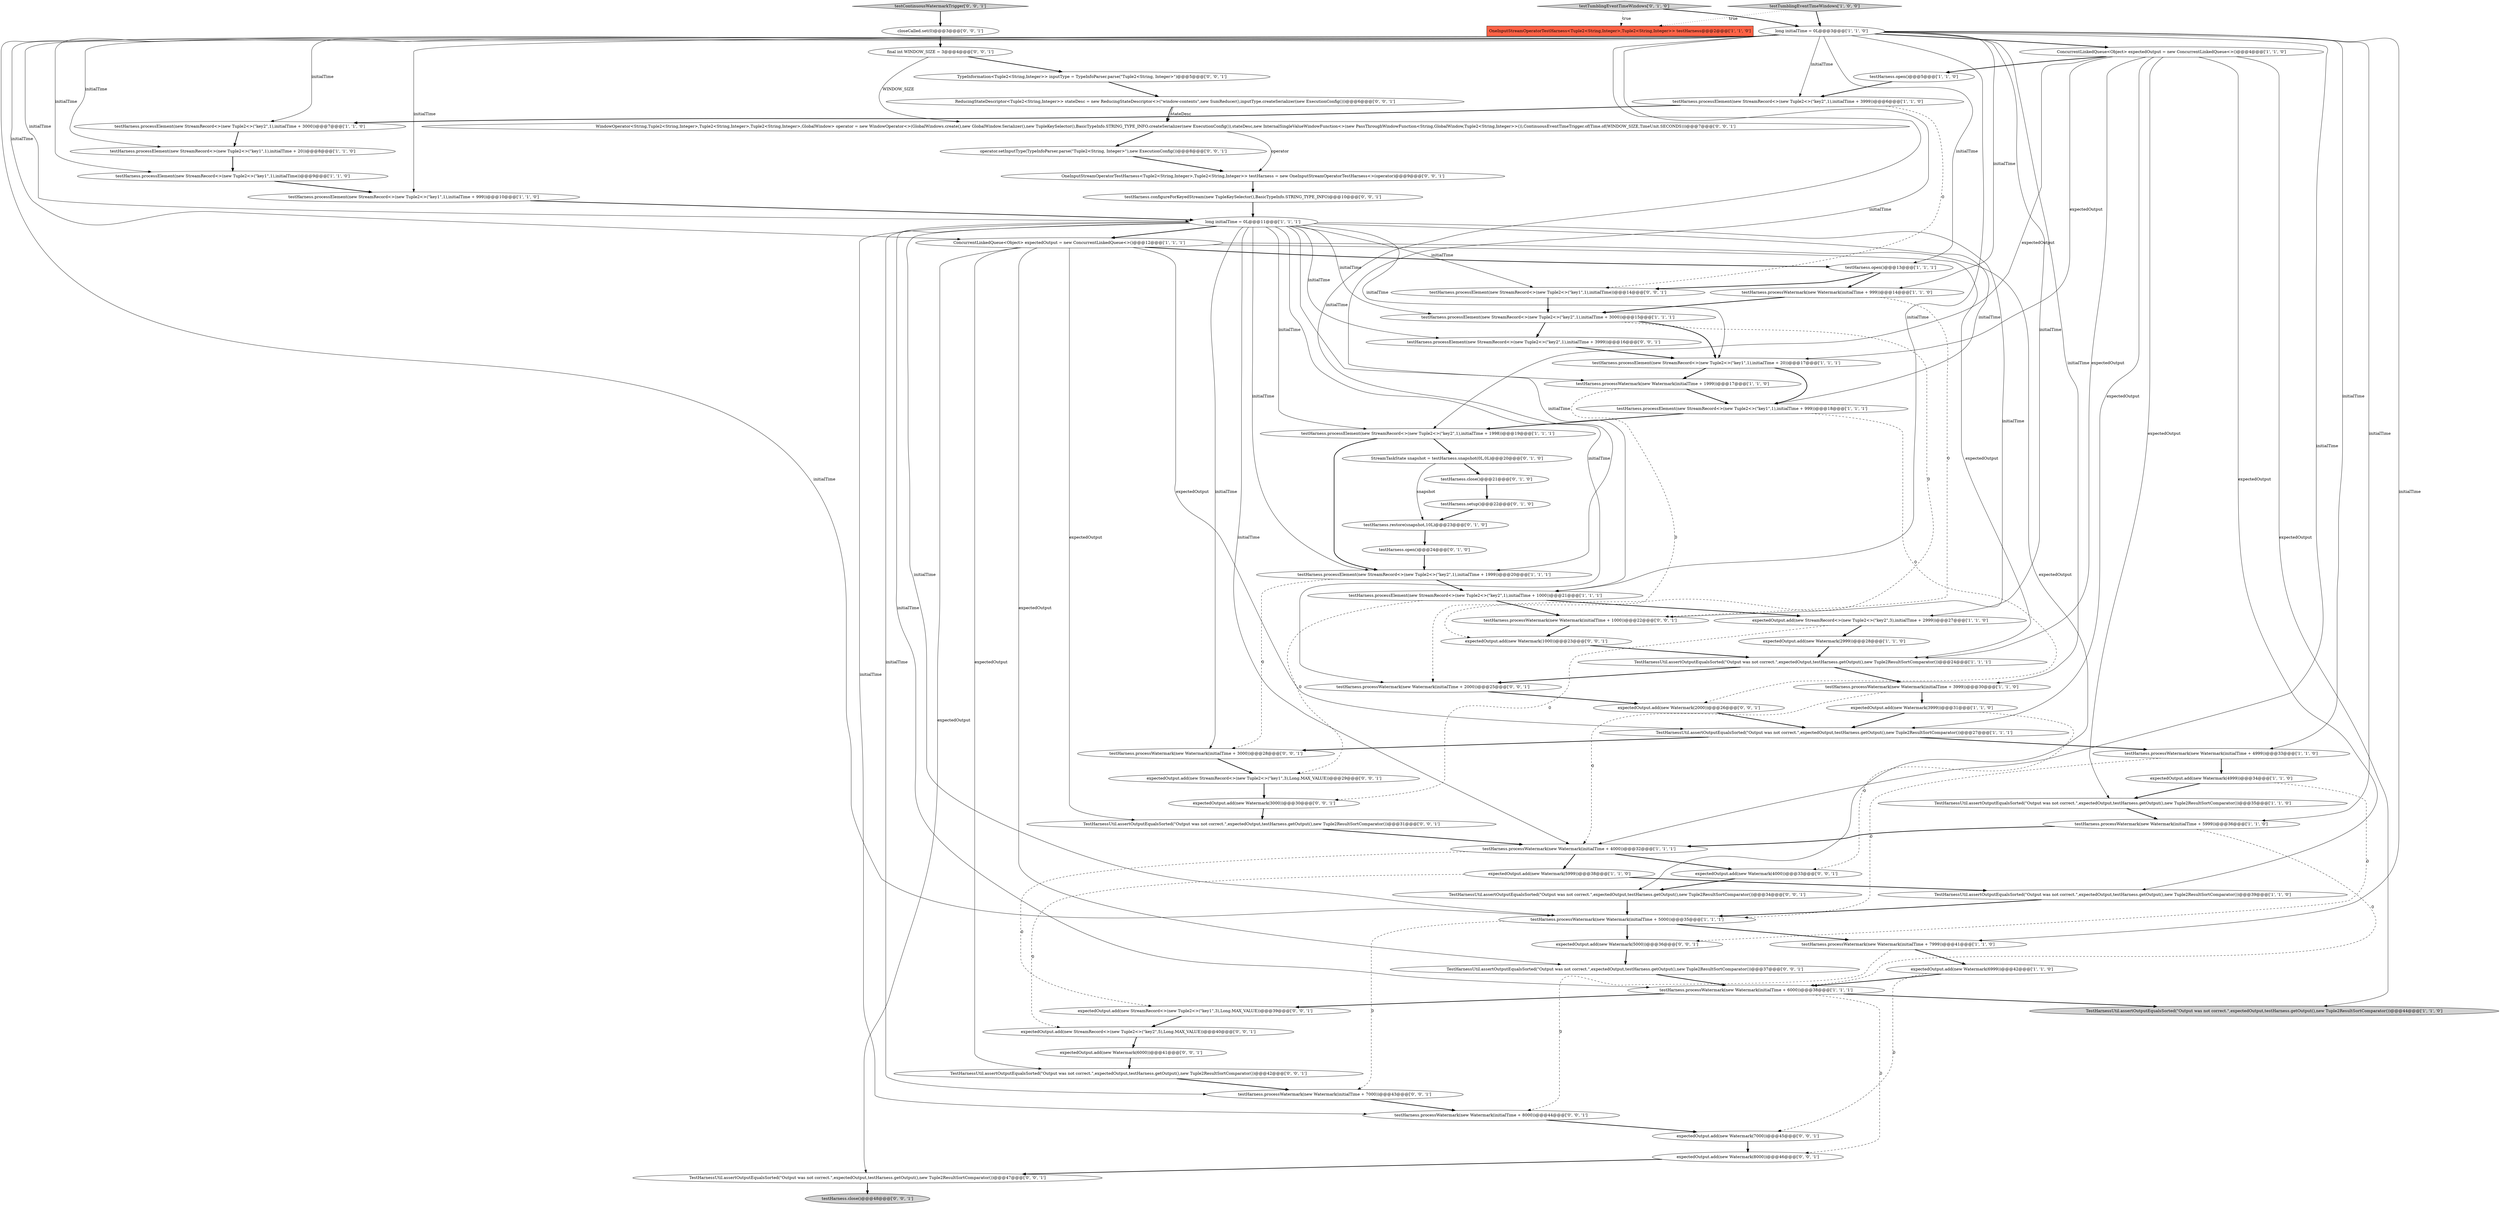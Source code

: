 digraph {
59 [style = filled, label = "testHarness.processWatermark(new Watermark(initialTime + 2000))@@@25@@@['0', '0', '1']", fillcolor = white, shape = ellipse image = "AAA0AAABBB3BBB"];
76 [style = filled, label = "expectedOutput.add(new Watermark(1000))@@@23@@@['0', '0', '1']", fillcolor = white, shape = ellipse image = "AAA0AAABBB3BBB"];
18 [style = filled, label = "testHarness.processElement(new StreamRecord<>(new Tuple2<>(\"key2\",1),initialTime + 3000))@@@7@@@['1', '1', '0']", fillcolor = white, shape = ellipse image = "AAA0AAABBB1BBB"];
47 [style = filled, label = "testHarness.processWatermark(new Watermark(initialTime + 1000))@@@22@@@['0', '0', '1']", fillcolor = white, shape = ellipse image = "AAA0AAABBB3BBB"];
19 [style = filled, label = "ConcurrentLinkedQueue<Object> expectedOutput = new ConcurrentLinkedQueue<>()@@@12@@@['1', '1', '1']", fillcolor = white, shape = ellipse image = "AAA0AAABBB1BBB"];
27 [style = filled, label = "testHarness.processElement(new StreamRecord<>(new Tuple2<>(\"key2\",1),initialTime + 3000))@@@15@@@['1', '1', '1']", fillcolor = white, shape = ellipse image = "AAA0AAABBB1BBB"];
34 [style = filled, label = "expectedOutput.add(new Watermark(4999))@@@34@@@['1', '1', '0']", fillcolor = white, shape = ellipse image = "AAA0AAABBB1BBB"];
64 [style = filled, label = "testHarness.processWatermark(new Watermark(initialTime + 3000))@@@28@@@['0', '0', '1']", fillcolor = white, shape = ellipse image = "AAA0AAABBB3BBB"];
1 [style = filled, label = "expectedOutput.add(new Watermark(5999))@@@38@@@['1', '1', '0']", fillcolor = white, shape = ellipse image = "AAA0AAABBB1BBB"];
15 [style = filled, label = "testHarness.processElement(new StreamRecord<>(new Tuple2<>(\"key2\",1),initialTime + 1999))@@@20@@@['1', '1', '1']", fillcolor = white, shape = ellipse image = "AAA0AAABBB1BBB"];
62 [style = filled, label = "testHarness.configureForKeyedStream(new TupleKeySelector(),BasicTypeInfo.STRING_TYPE_INFO)@@@10@@@['0', '0', '1']", fillcolor = white, shape = ellipse image = "AAA0AAABBB3BBB"];
50 [style = filled, label = "TestHarnessUtil.assertOutputEqualsSorted(\"Output was not correct.\",expectedOutput,testHarness.getOutput(),new Tuple2ResultSortComparator())@@@42@@@['0', '0', '1']", fillcolor = white, shape = ellipse image = "AAA0AAABBB3BBB"];
7 [style = filled, label = "TestHarnessUtil.assertOutputEqualsSorted(\"Output was not correct.\",expectedOutput,testHarness.getOutput(),new Tuple2ResultSortComparator())@@@27@@@['1', '1', '1']", fillcolor = white, shape = ellipse image = "AAA0AAABBB1BBB"];
54 [style = filled, label = "TestHarnessUtil.assertOutputEqualsSorted(\"Output was not correct.\",expectedOutput,testHarness.getOutput(),new Tuple2ResultSortComparator())@@@34@@@['0', '0', '1']", fillcolor = white, shape = ellipse image = "AAA0AAABBB3BBB"];
48 [style = filled, label = "testHarness.processWatermark(new Watermark(initialTime + 8000))@@@44@@@['0', '0', '1']", fillcolor = white, shape = ellipse image = "AAA0AAABBB3BBB"];
57 [style = filled, label = "testHarness.processElement(new StreamRecord<>(new Tuple2<>(\"key1\",1),initialTime))@@@14@@@['0', '0', '1']", fillcolor = white, shape = ellipse image = "AAA0AAABBB3BBB"];
24 [style = filled, label = "testHarness.processElement(new StreamRecord<>(new Tuple2<>(\"key2\",1),initialTime + 1998))@@@19@@@['1', '1', '1']", fillcolor = white, shape = ellipse image = "AAA0AAABBB1BBB"];
3 [style = filled, label = "testHarness.processElement(new StreamRecord<>(new Tuple2<>(\"key1\",1),initialTime + 999))@@@10@@@['1', '1', '0']", fillcolor = white, shape = ellipse image = "AAA0AAABBB1BBB"];
46 [style = filled, label = "TestHarnessUtil.assertOutputEqualsSorted(\"Output was not correct.\",expectedOutput,testHarness.getOutput(),new Tuple2ResultSortComparator())@@@31@@@['0', '0', '1']", fillcolor = white, shape = ellipse image = "AAA0AAABBB3BBB"];
6 [style = filled, label = "testHarness.processElement(new StreamRecord<>(new Tuple2<>(\"key2\",1),initialTime + 3999))@@@6@@@['1', '1', '0']", fillcolor = white, shape = ellipse image = "AAA0AAABBB1BBB"];
65 [style = filled, label = "expectedOutput.add(new StreamRecord<>(new Tuple2<>(\"key1\",3),Long.MAX_VALUE))@@@29@@@['0', '0', '1']", fillcolor = white, shape = ellipse image = "AAA0AAABBB3BBB"];
36 [style = filled, label = "long initialTime = 0L@@@3@@@['1', '1', '0']", fillcolor = white, shape = ellipse image = "AAA0AAABBB1BBB"];
61 [style = filled, label = "TypeInformation<Tuple2<String,Integer>> inputType = TypeInfoParser.parse(\"Tuple2<String, Integer>\")@@@5@@@['0', '0', '1']", fillcolor = white, shape = ellipse image = "AAA0AAABBB3BBB"];
70 [style = filled, label = "expectedOutput.add(new Watermark(3000))@@@30@@@['0', '0', '1']", fillcolor = white, shape = ellipse image = "AAA0AAABBB3BBB"];
71 [style = filled, label = "final int WINDOW_SIZE = 3@@@4@@@['0', '0', '1']", fillcolor = white, shape = ellipse image = "AAA0AAABBB3BBB"];
74 [style = filled, label = "operator.setInputType(TypeInfoParser.parse(\"Tuple2<String, Integer>\"),new ExecutionConfig())@@@8@@@['0', '0', '1']", fillcolor = white, shape = ellipse image = "AAA0AAABBB3BBB"];
31 [style = filled, label = "expectedOutput.add(new Watermark(3999))@@@31@@@['1', '1', '0']", fillcolor = white, shape = ellipse image = "AAA0AAABBB1BBB"];
10 [style = filled, label = "testHarness.processElement(new StreamRecord<>(new Tuple2<>(\"key1\",1),initialTime + 999))@@@18@@@['1', '1', '1']", fillcolor = white, shape = ellipse image = "AAA0AAABBB1BBB"];
21 [style = filled, label = "testHarness.processElement(new StreamRecord<>(new Tuple2<>(\"key1\",1),initialTime))@@@9@@@['1', '1', '0']", fillcolor = white, shape = ellipse image = "AAA0AAABBB1BBB"];
67 [style = filled, label = "testContinuousWatermarkTrigger['0', '0', '1']", fillcolor = lightgray, shape = diamond image = "AAA0AAABBB3BBB"];
42 [style = filled, label = "testHarness.open()@@@24@@@['0', '1', '0']", fillcolor = white, shape = ellipse image = "AAA1AAABBB2BBB"];
22 [style = filled, label = "testHarness.processWatermark(new Watermark(initialTime + 7999))@@@41@@@['1', '1', '0']", fillcolor = white, shape = ellipse image = "AAA0AAABBB1BBB"];
69 [style = filled, label = "expectedOutput.add(new Watermark(2000))@@@26@@@['0', '0', '1']", fillcolor = white, shape = ellipse image = "AAA0AAABBB3BBB"];
44 [style = filled, label = "testHarness.restore(snapshot,10L)@@@23@@@['0', '1', '0']", fillcolor = white, shape = ellipse image = "AAA1AAABBB2BBB"];
73 [style = filled, label = "OneInputStreamOperatorTestHarness<Tuple2<String,Integer>,Tuple2<String,Integer>> testHarness = new OneInputStreamOperatorTestHarness<>(operator)@@@9@@@['0', '0', '1']", fillcolor = white, shape = ellipse image = "AAA0AAABBB3BBB"];
53 [style = filled, label = "testHarness.processElement(new StreamRecord<>(new Tuple2<>(\"key2\",1),initialTime + 3999))@@@16@@@['0', '0', '1']", fillcolor = white, shape = ellipse image = "AAA0AAABBB3BBB"];
35 [style = filled, label = "testHarness.processWatermark(new Watermark(initialTime + 999))@@@14@@@['1', '1', '0']", fillcolor = white, shape = ellipse image = "AAA0AAABBB1BBB"];
11 [style = filled, label = "TestHarnessUtil.assertOutputEqualsSorted(\"Output was not correct.\",expectedOutput,testHarness.getOutput(),new Tuple2ResultSortComparator())@@@39@@@['1', '1', '0']", fillcolor = white, shape = ellipse image = "AAA0AAABBB1BBB"];
56 [style = filled, label = "testHarness.processWatermark(new Watermark(initialTime + 7000))@@@43@@@['0', '0', '1']", fillcolor = white, shape = ellipse image = "AAA0AAABBB3BBB"];
25 [style = filled, label = "expectedOutput.add(new Watermark(2999))@@@28@@@['1', '1', '0']", fillcolor = white, shape = ellipse image = "AAA0AAABBB1BBB"];
32 [style = filled, label = "OneInputStreamOperatorTestHarness<Tuple2<String,Integer>,Tuple2<String,Integer>> testHarness@@@2@@@['1', '1', '0']", fillcolor = tomato, shape = box image = "AAA0AAABBB1BBB"];
23 [style = filled, label = "testHarness.open()@@@13@@@['1', '1', '1']", fillcolor = white, shape = ellipse image = "AAA0AAABBB1BBB"];
38 [style = filled, label = "testTumblingEventTimeWindows['1', '0', '0']", fillcolor = lightgray, shape = diamond image = "AAA0AAABBB1BBB"];
75 [style = filled, label = "TestHarnessUtil.assertOutputEqualsSorted(\"Output was not correct.\",expectedOutput,testHarness.getOutput(),new Tuple2ResultSortComparator())@@@47@@@['0', '0', '1']", fillcolor = white, shape = ellipse image = "AAA0AAABBB3BBB"];
9 [style = filled, label = "testHarness.processElement(new StreamRecord<>(new Tuple2<>(\"key1\",1),initialTime + 20))@@@17@@@['1', '1', '1']", fillcolor = white, shape = ellipse image = "AAA0AAABBB1BBB"];
55 [style = filled, label = "expectedOutput.add(new Watermark(5000))@@@36@@@['0', '0', '1']", fillcolor = white, shape = ellipse image = "AAA0AAABBB3BBB"];
13 [style = filled, label = "testHarness.processWatermark(new Watermark(initialTime + 3999))@@@30@@@['1', '1', '0']", fillcolor = white, shape = ellipse image = "AAA0AAABBB1BBB"];
12 [style = filled, label = "long initialTime = 0L@@@11@@@['1', '1', '1']", fillcolor = white, shape = ellipse image = "AAA0AAABBB1BBB"];
58 [style = filled, label = "testHarness.close()@@@48@@@['0', '0', '1']", fillcolor = lightgray, shape = ellipse image = "AAA0AAABBB3BBB"];
60 [style = filled, label = "expectedOutput.add(new StreamRecord<>(new Tuple2<>(\"key1\",3),Long.MAX_VALUE))@@@39@@@['0', '0', '1']", fillcolor = white, shape = ellipse image = "AAA0AAABBB3BBB"];
72 [style = filled, label = "expectedOutput.add(new StreamRecord<>(new Tuple2<>(\"key2\",5),Long.MAX_VALUE))@@@40@@@['0', '0', '1']", fillcolor = white, shape = ellipse image = "AAA0AAABBB3BBB"];
63 [style = filled, label = "expectedOutput.add(new Watermark(4000))@@@33@@@['0', '0', '1']", fillcolor = white, shape = ellipse image = "AAA0AAABBB3BBB"];
2 [style = filled, label = "TestHarnessUtil.assertOutputEqualsSorted(\"Output was not correct.\",expectedOutput,testHarness.getOutput(),new Tuple2ResultSortComparator())@@@44@@@['1', '1', '0']", fillcolor = lightgray, shape = ellipse image = "AAA0AAABBB1BBB"];
45 [style = filled, label = "WindowOperator<String,Tuple2<String,Integer>,Tuple2<String,Integer>,Tuple2<String,Integer>,GlobalWindow> operator = new WindowOperator<>(GlobalWindows.create(),new GlobalWindow.Serializer(),new TupleKeySelector(),BasicTypeInfo.STRING_TYPE_INFO.createSerializer(new ExecutionConfig()),stateDesc,new InternalSingleValueWindowFunction<>(new PassThroughWindowFunction<String,GlobalWindow,Tuple2<String,Integer>>()),ContinuousEventTimeTrigger.of(Time.of(WINDOW_SIZE,TimeUnit.SECONDS)))@@@7@@@['0', '0', '1']", fillcolor = white, shape = ellipse image = "AAA0AAABBB3BBB"];
49 [style = filled, label = "expectedOutput.add(new Watermark(8000))@@@46@@@['0', '0', '1']", fillcolor = white, shape = ellipse image = "AAA0AAABBB3BBB"];
66 [style = filled, label = "expectedOutput.add(new Watermark(7000))@@@45@@@['0', '0', '1']", fillcolor = white, shape = ellipse image = "AAA0AAABBB3BBB"];
20 [style = filled, label = "ConcurrentLinkedQueue<Object> expectedOutput = new ConcurrentLinkedQueue<>()@@@4@@@['1', '1', '0']", fillcolor = white, shape = ellipse image = "AAA0AAABBB1BBB"];
26 [style = filled, label = "testHarness.open()@@@5@@@['1', '1', '0']", fillcolor = white, shape = ellipse image = "AAA0AAABBB1BBB"];
28 [style = filled, label = "testHarness.processElement(new StreamRecord<>(new Tuple2<>(\"key2\",1),initialTime + 1000))@@@21@@@['1', '1', '1']", fillcolor = white, shape = ellipse image = "AAA0AAABBB1BBB"];
0 [style = filled, label = "TestHarnessUtil.assertOutputEqualsSorted(\"Output was not correct.\",expectedOutput,testHarness.getOutput(),new Tuple2ResultSortComparator())@@@24@@@['1', '1', '1']", fillcolor = white, shape = ellipse image = "AAA0AAABBB1BBB"];
5 [style = filled, label = "testHarness.processWatermark(new Watermark(initialTime + 1999))@@@17@@@['1', '1', '0']", fillcolor = white, shape = ellipse image = "AAA0AAABBB1BBB"];
33 [style = filled, label = "testHarness.processWatermark(new Watermark(initialTime + 4000))@@@32@@@['1', '1', '1']", fillcolor = white, shape = ellipse image = "AAA0AAABBB1BBB"];
16 [style = filled, label = "expectedOutput.add(new StreamRecord<>(new Tuple2<>(\"key2\",3),initialTime + 2999))@@@27@@@['1', '1', '0']", fillcolor = white, shape = ellipse image = "AAA0AAABBB1BBB"];
39 [style = filled, label = "StreamTaskState snapshot = testHarness.snapshot(0L,0L)@@@20@@@['0', '1', '0']", fillcolor = white, shape = ellipse image = "AAA1AAABBB2BBB"];
40 [style = filled, label = "testTumblingEventTimeWindows['0', '1', '0']", fillcolor = lightgray, shape = diamond image = "AAA0AAABBB2BBB"];
51 [style = filled, label = "ReducingStateDescriptor<Tuple2<String,Integer>> stateDesc = new ReducingStateDescriptor<>(\"window-contents\",new SumReducer(),inputType.createSerializer(new ExecutionConfig()))@@@6@@@['0', '0', '1']", fillcolor = white, shape = ellipse image = "AAA0AAABBB3BBB"];
8 [style = filled, label = "testHarness.processElement(new StreamRecord<>(new Tuple2<>(\"key1\",1),initialTime + 20))@@@8@@@['1', '1', '0']", fillcolor = white, shape = ellipse image = "AAA0AAABBB1BBB"];
17 [style = filled, label = "testHarness.processWatermark(new Watermark(initialTime + 4999))@@@33@@@['1', '1', '0']", fillcolor = white, shape = ellipse image = "AAA0AAABBB1BBB"];
30 [style = filled, label = "testHarness.processWatermark(new Watermark(initialTime + 6000))@@@38@@@['1', '1', '1']", fillcolor = white, shape = ellipse image = "AAA0AAABBB1BBB"];
37 [style = filled, label = "TestHarnessUtil.assertOutputEqualsSorted(\"Output was not correct.\",expectedOutput,testHarness.getOutput(),new Tuple2ResultSortComparator())@@@35@@@['1', '1', '0']", fillcolor = white, shape = ellipse image = "AAA0AAABBB1BBB"];
43 [style = filled, label = "testHarness.setup()@@@22@@@['0', '1', '0']", fillcolor = white, shape = ellipse image = "AAA1AAABBB2BBB"];
52 [style = filled, label = "expectedOutput.add(new Watermark(6000))@@@41@@@['0', '0', '1']", fillcolor = white, shape = ellipse image = "AAA0AAABBB3BBB"];
77 [style = filled, label = "TestHarnessUtil.assertOutputEqualsSorted(\"Output was not correct.\",expectedOutput,testHarness.getOutput(),new Tuple2ResultSortComparator())@@@37@@@['0', '0', '1']", fillcolor = white, shape = ellipse image = "AAA0AAABBB3BBB"];
4 [style = filled, label = "testHarness.processWatermark(new Watermark(initialTime + 5999))@@@36@@@['1', '1', '0']", fillcolor = white, shape = ellipse image = "AAA0AAABBB1BBB"];
41 [style = filled, label = "testHarness.close()@@@21@@@['0', '1', '0']", fillcolor = white, shape = ellipse image = "AAA1AAABBB2BBB"];
68 [style = filled, label = "closeCalled.set(0)@@@3@@@['0', '0', '1']", fillcolor = white, shape = ellipse image = "AAA0AAABBB3BBB"];
14 [style = filled, label = "testHarness.processWatermark(new Watermark(initialTime + 5000))@@@35@@@['1', '1', '1']", fillcolor = white, shape = ellipse image = "AAA0AAABBB1BBB"];
29 [style = filled, label = "expectedOutput.add(new Watermark(6999))@@@42@@@['1', '1', '0']", fillcolor = white, shape = ellipse image = "AAA0AAABBB1BBB"];
22->29 [style = bold, label=""];
33->63 [style = bold, label=""];
12->48 [style = solid, label="initialTime"];
13->33 [style = dashed, label="0"];
47->76 [style = bold, label=""];
21->3 [style = bold, label=""];
38->36 [style = bold, label=""];
28->16 [style = bold, label=""];
27->76 [style = dashed, label="0"];
10->24 [style = bold, label=""];
70->46 [style = bold, label=""];
44->42 [style = bold, label=""];
72->52 [style = bold, label=""];
36->28 [style = solid, label="initialTime"];
77->30 [style = bold, label=""];
36->20 [style = bold, label=""];
12->30 [style = solid, label="initialTime"];
19->46 [style = solid, label="expectedOutput"];
36->13 [style = solid, label="initialTime"];
20->7 [style = solid, label="expectedOutput"];
27->53 [style = bold, label=""];
36->4 [style = solid, label="initialTime"];
19->23 [style = bold, label=""];
12->27 [style = solid, label="initialTime"];
12->47 [style = solid, label="initialTime"];
1->11 [style = bold, label=""];
39->41 [style = bold, label=""];
12->57 [style = solid, label="initialTime"];
17->14 [style = dashed, label="0"];
12->10 [style = solid, label="initialTime"];
59->69 [style = bold, label=""];
69->7 [style = bold, label=""];
28->65 [style = dashed, label="0"];
37->4 [style = bold, label=""];
6->57 [style = dashed, label="0"];
28->47 [style = bold, label=""];
36->12 [style = solid, label="initialTime"];
34->55 [style = dashed, label="0"];
64->65 [style = bold, label=""];
20->11 [style = solid, label="expectedOutput"];
43->44 [style = bold, label=""];
30->60 [style = bold, label=""];
54->14 [style = bold, label=""];
36->5 [style = solid, label="initialTime"];
5->59 [style = dashed, label="0"];
56->48 [style = bold, label=""];
53->9 [style = bold, label=""];
71->61 [style = bold, label=""];
16->25 [style = bold, label=""];
55->77 [style = bold, label=""];
36->6 [style = solid, label="initialTime"];
13->31 [style = bold, label=""];
12->15 [style = solid, label="initialTime"];
36->19 [style = solid, label="initialTime"];
12->24 [style = solid, label="initialTime"];
12->33 [style = solid, label="initialTime"];
75->58 [style = bold, label=""];
20->24 [style = solid, label="expectedOutput"];
20->37 [style = solid, label="expectedOutput"];
12->19 [style = bold, label=""];
63->54 [style = bold, label=""];
71->45 [style = solid, label="WINDOW_SIZE"];
76->0 [style = bold, label=""];
36->16 [style = solid, label="initialTime"];
48->66 [style = bold, label=""];
12->53 [style = solid, label="initialTime"];
45->73 [style = solid, label="operator"];
18->8 [style = bold, label=""];
12->28 [style = solid, label="initialTime"];
10->69 [style = dashed, label="0"];
35->47 [style = dashed, label="0"];
36->35 [style = solid, label="initialTime"];
36->21 [style = solid, label="initialTime"];
15->64 [style = dashed, label="0"];
73->62 [style = bold, label=""];
9->10 [style = bold, label=""];
14->22 [style = bold, label=""];
61->51 [style = bold, label=""];
14->56 [style = dashed, label="0"];
22->48 [style = dashed, label="0"];
6->18 [style = bold, label=""];
33->60 [style = dashed, label="0"];
19->50 [style = solid, label="expectedOutput"];
24->39 [style = bold, label=""];
0->59 [style = bold, label=""];
12->14 [style = solid, label="initialTime"];
51->45 [style = bold, label=""];
20->0 [style = solid, label="expectedOutput"];
68->71 [style = bold, label=""];
27->9 [style = bold, label=""];
16->70 [style = dashed, label="0"];
66->49 [style = bold, label=""];
36->8 [style = solid, label="initialTime"];
8->21 [style = bold, label=""];
11->14 [style = bold, label=""];
67->68 [style = bold, label=""];
57->27 [style = bold, label=""];
19->0 [style = solid, label="expectedOutput"];
35->27 [style = bold, label=""];
23->35 [style = bold, label=""];
62->12 [style = bold, label=""];
36->3 [style = solid, label="initialTime"];
3->12 [style = bold, label=""];
4->33 [style = bold, label=""];
7->17 [style = bold, label=""];
36->18 [style = solid, label="initialTime"];
25->0 [style = bold, label=""];
20->9 [style = solid, label="expectedOutput"];
50->56 [style = bold, label=""];
9->5 [style = bold, label=""];
45->74 [style = bold, label=""];
20->2 [style = solid, label="expectedOutput"];
29->30 [style = bold, label=""];
26->6 [style = bold, label=""];
36->15 [style = solid, label="initialTime"];
14->55 [style = bold, label=""];
19->54 [style = solid, label="expectedOutput"];
60->72 [style = bold, label=""];
49->75 [style = bold, label=""];
12->56 [style = solid, label="initialTime"];
19->7 [style = solid, label="expectedOutput"];
19->75 [style = solid, label="expectedOutput"];
40->36 [style = bold, label=""];
40->32 [style = dotted, label="true"];
12->9 [style = solid, label="initialTime"];
7->64 [style = bold, label=""];
24->15 [style = bold, label=""];
41->43 [style = bold, label=""];
30->2 [style = bold, label=""];
38->32 [style = dotted, label="true"];
52->50 [style = bold, label=""];
0->13 [style = bold, label=""];
5->10 [style = bold, label=""];
31->63 [style = dashed, label="0"];
46->33 [style = bold, label=""];
36->22 [style = solid, label="initialTime"];
4->30 [style = dashed, label="0"];
15->28 [style = bold, label=""];
51->45 [style = solid, label="stateDesc"];
29->66 [style = dashed, label="0"];
39->44 [style = solid, label="snapshot"];
12->59 [style = solid, label="initialTime"];
23->57 [style = bold, label=""];
36->17 [style = solid, label="initialTime"];
36->33 [style = solid, label="initialTime"];
12->64 [style = solid, label="initialTime"];
42->15 [style = bold, label=""];
17->34 [style = bold, label=""];
36->23 [style = solid, label="initialTime"];
1->72 [style = dashed, label="0"];
30->49 [style = dashed, label="0"];
74->73 [style = bold, label=""];
20->26 [style = bold, label=""];
19->77 [style = solid, label="expectedOutput"];
34->37 [style = bold, label=""];
31->7 [style = bold, label=""];
36->14 [style = solid, label="initialTime"];
65->70 [style = bold, label=""];
33->1 [style = bold, label=""];
}
